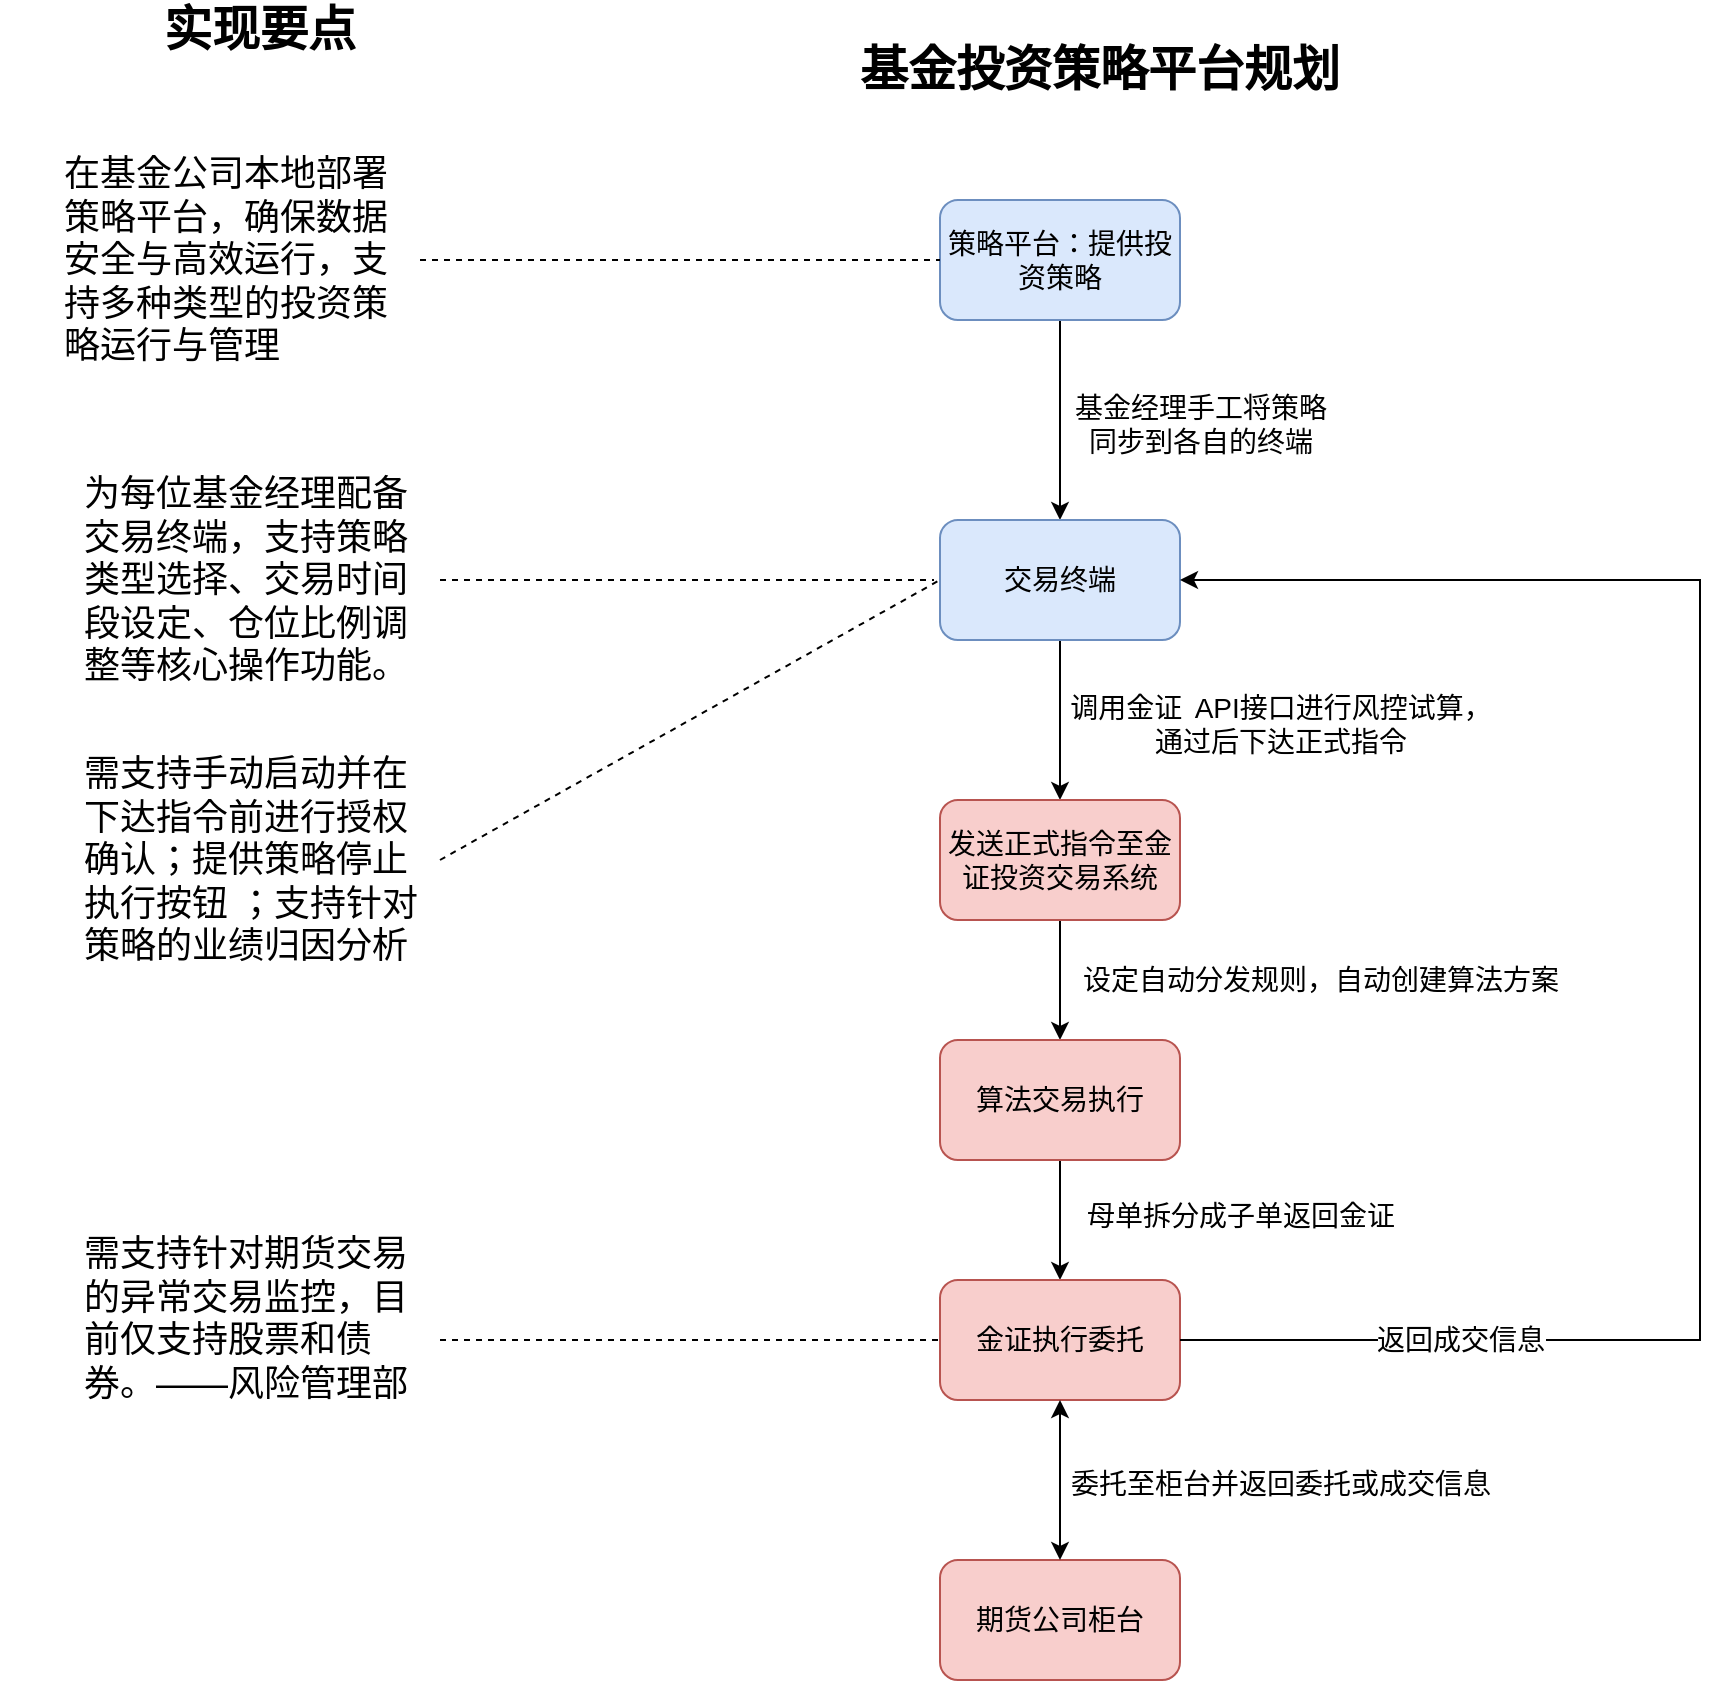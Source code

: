 <mxfile version="26.2.9">
  <diagram name="第 1 页" id="C2s2GQ9QpMTDG4sn4nTJ">
    <mxGraphModel dx="2106" dy="2191" grid="1" gridSize="10" guides="1" tooltips="1" connect="1" arrows="1" fold="1" page="1" pageScale="1" pageWidth="827" pageHeight="1169" math="0" shadow="0">
      <root>
        <mxCell id="0" />
        <mxCell id="1" parent="0" />
        <mxCell id="XIK3aIZI7pEMBTjQCiah-1" value="基金投资策略平台规划" style="text;html=1;align=center;verticalAlign=middle;whiteSpace=wrap;rounded=0;fontSize=24;fontStyle=1" vertex="1" parent="1">
          <mxGeometry x="290" y="-1110" width="260" height="30" as="geometry" />
        </mxCell>
        <mxCell id="XIK3aIZI7pEMBTjQCiah-13" value="" style="edgeStyle=orthogonalEdgeStyle;rounded=0;orthogonalLoop=1;jettySize=auto;html=1;" edge="1" parent="1" source="XIK3aIZI7pEMBTjQCiah-3" target="XIK3aIZI7pEMBTjQCiah-8">
          <mxGeometry relative="1" as="geometry" />
        </mxCell>
        <mxCell id="XIK3aIZI7pEMBTjQCiah-14" value="&lt;font style=&quot;font-size: 14px;&quot;&gt;基金经理手工将策略&lt;br&gt;同步到各自的终端&lt;/font&gt;" style="edgeLabel;html=1;align=center;verticalAlign=middle;resizable=0;points=[];" vertex="1" connectable="0" parent="XIK3aIZI7pEMBTjQCiah-13">
          <mxGeometry x="0.037" y="4" relative="1" as="geometry">
            <mxPoint x="66" as="offset" />
          </mxGeometry>
        </mxCell>
        <mxCell id="XIK3aIZI7pEMBTjQCiah-3" value="策略平台：提供投资策略" style="rounded=1;whiteSpace=wrap;html=1;fontSize=14;glass=0;strokeWidth=1;shadow=0;fillColor=#dae8fc;strokeColor=#6c8ebf;" vertex="1" parent="1">
          <mxGeometry x="340" y="-1030" width="120" height="60" as="geometry" />
        </mxCell>
        <mxCell id="XIK3aIZI7pEMBTjQCiah-4" value="&lt;h1 style=&quot;margin-top: 0px;&quot;&gt;&lt;span style=&quot;font-weight: 400;&quot;&gt;在基金公司本地部署策略平台，确保数据安全与高效运行，支持多种类型的投资策略运行与管理&lt;/span&gt;&lt;/h1&gt;" style="text;html=1;whiteSpace=wrap;overflow=hidden;rounded=0;fontSize=9;" vertex="1" parent="1">
          <mxGeometry x="-100" y="-1060" width="180" height="120" as="geometry" />
        </mxCell>
        <mxCell id="XIK3aIZI7pEMBTjQCiah-5" value="" style="endArrow=none;dashed=1;html=1;rounded=0;exitX=1;exitY=0.5;exitDx=0;exitDy=0;entryX=0;entryY=0.5;entryDx=0;entryDy=0;" edge="1" parent="1" source="XIK3aIZI7pEMBTjQCiah-4" target="XIK3aIZI7pEMBTjQCiah-3">
          <mxGeometry width="50" height="50" relative="1" as="geometry">
            <mxPoint x="80" y="-1009.17" as="sourcePoint" />
            <mxPoint x="340" y="-1010.83" as="targetPoint" />
          </mxGeometry>
        </mxCell>
        <mxCell id="XIK3aIZI7pEMBTjQCiah-6" value="实现要点" style="text;html=1;align=center;verticalAlign=middle;whiteSpace=wrap;rounded=0;fontSize=24;fontStyle=1" vertex="1" parent="1">
          <mxGeometry x="-130" y="-1130" width="260" height="30" as="geometry" />
        </mxCell>
        <mxCell id="XIK3aIZI7pEMBTjQCiah-18" value="" style="edgeStyle=orthogonalEdgeStyle;rounded=0;orthogonalLoop=1;jettySize=auto;html=1;" edge="1" parent="1" source="XIK3aIZI7pEMBTjQCiah-8" target="XIK3aIZI7pEMBTjQCiah-17">
          <mxGeometry relative="1" as="geometry" />
        </mxCell>
        <mxCell id="XIK3aIZI7pEMBTjQCiah-19" value="&lt;font style=&quot;font-size: 14px;&quot;&gt;调用金证&lt;span style=&quot;white-space: pre;&quot;&gt;&#x9;&lt;/span&gt;API接口进行风控试算，&lt;br&gt;通过后下达正式指令&lt;/font&gt;" style="edgeLabel;html=1;align=center;verticalAlign=middle;resizable=0;points=[];" vertex="1" connectable="0" parent="XIK3aIZI7pEMBTjQCiah-18">
          <mxGeometry x="0.033" y="2" relative="1" as="geometry">
            <mxPoint x="108" as="offset" />
          </mxGeometry>
        </mxCell>
        <mxCell id="XIK3aIZI7pEMBTjQCiah-8" value="交易终端" style="rounded=1;whiteSpace=wrap;html=1;fontSize=14;glass=0;strokeWidth=1;shadow=0;fillColor=#dae8fc;strokeColor=#6c8ebf;" vertex="1" parent="1">
          <mxGeometry x="340" y="-870" width="120" height="60" as="geometry" />
        </mxCell>
        <mxCell id="XIK3aIZI7pEMBTjQCiah-10" value="&lt;h1 style=&quot;margin-top: 0px;&quot;&gt;&lt;br&gt;&lt;/h1&gt;" style="text;html=1;whiteSpace=wrap;overflow=hidden;rounded=0;" vertex="1" parent="1">
          <mxGeometry x="-80" y="-880" width="180" height="120" as="geometry" />
        </mxCell>
        <mxCell id="XIK3aIZI7pEMBTjQCiah-11" value="&lt;h1 style=&quot;margin-top: 0px;&quot;&gt;&lt;span style=&quot;font-weight: 400;&quot;&gt;为每位基金经理配备交易终端，支持策略类型选择、交易时间段设定、仓位比例调整等核心操作功能。&lt;/span&gt;&lt;/h1&gt;&lt;div&gt;&lt;br&gt;&lt;/div&gt;" style="text;html=1;whiteSpace=wrap;overflow=hidden;rounded=0;fontSize=9;" vertex="1" parent="1">
          <mxGeometry x="-90" y="-900" width="180" height="120" as="geometry" />
        </mxCell>
        <mxCell id="XIK3aIZI7pEMBTjQCiah-12" value="" style="endArrow=none;dashed=1;html=1;rounded=0;exitX=1;exitY=0.5;exitDx=0;exitDy=0;" edge="1" parent="1" source="XIK3aIZI7pEMBTjQCiah-11">
          <mxGeometry width="50" height="50" relative="1" as="geometry">
            <mxPoint x="300" y="-810" as="sourcePoint" />
            <mxPoint x="337" y="-840" as="targetPoint" />
          </mxGeometry>
        </mxCell>
        <mxCell id="XIK3aIZI7pEMBTjQCiah-15" value="&lt;h1 style=&quot;margin-top: 0px;&quot;&gt;&lt;span style=&quot;font-weight: 400;&quot;&gt;需支持手动启动并在下达指令前进行授权确认；提供策略停止执行按钮 ；支持针对策略的业绩归因分析&lt;/span&gt;&lt;/h1&gt;" style="text;html=1;whiteSpace=wrap;overflow=hidden;rounded=0;fontSize=9;" vertex="1" parent="1">
          <mxGeometry x="-90" y="-760" width="180" height="120" as="geometry" />
        </mxCell>
        <mxCell id="XIK3aIZI7pEMBTjQCiah-16" value="" style="endArrow=none;dashed=1;html=1;rounded=0;exitX=1;exitY=0.5;exitDx=0;exitDy=0;entryX=0;entryY=0.5;entryDx=0;entryDy=0;" edge="1" parent="1" source="XIK3aIZI7pEMBTjQCiah-15" target="XIK3aIZI7pEMBTjQCiah-8">
          <mxGeometry width="50" height="50" relative="1" as="geometry">
            <mxPoint x="300" y="-810" as="sourcePoint" />
            <mxPoint x="350" y="-860" as="targetPoint" />
          </mxGeometry>
        </mxCell>
        <mxCell id="XIK3aIZI7pEMBTjQCiah-22" value="" style="edgeStyle=orthogonalEdgeStyle;rounded=0;orthogonalLoop=1;jettySize=auto;html=1;" edge="1" parent="1" source="XIK3aIZI7pEMBTjQCiah-17" target="XIK3aIZI7pEMBTjQCiah-20">
          <mxGeometry relative="1" as="geometry" />
        </mxCell>
        <mxCell id="XIK3aIZI7pEMBTjQCiah-25" value="&lt;font style=&quot;font-size: 14px;&quot;&gt;设定自动分发规则，自动创建算法方案&lt;/font&gt;" style="edgeLabel;html=1;align=center;verticalAlign=middle;resizable=0;points=[];" vertex="1" connectable="0" parent="XIK3aIZI7pEMBTjQCiah-22">
          <mxGeometry x="-0.044" y="1" relative="1" as="geometry">
            <mxPoint x="129" y="1" as="offset" />
          </mxGeometry>
        </mxCell>
        <mxCell id="XIK3aIZI7pEMBTjQCiah-17" value="发送正式指令至金证投资交易系统" style="rounded=1;whiteSpace=wrap;html=1;labelBackgroundColor=none;fillColor=#f8cecc;strokeColor=#b85450;fontSize=14;" vertex="1" parent="1">
          <mxGeometry x="340" y="-730" width="120" height="60" as="geometry" />
        </mxCell>
        <mxCell id="XIK3aIZI7pEMBTjQCiah-23" value="" style="edgeStyle=orthogonalEdgeStyle;rounded=0;orthogonalLoop=1;jettySize=auto;html=1;" edge="1" parent="1" source="XIK3aIZI7pEMBTjQCiah-20" target="XIK3aIZI7pEMBTjQCiah-21">
          <mxGeometry relative="1" as="geometry" />
        </mxCell>
        <mxCell id="XIK3aIZI7pEMBTjQCiah-24" value="&lt;font style=&quot;font-size: 14px;&quot;&gt;母单拆分成子单返回金证&lt;/font&gt;&lt;div&gt;&lt;br&gt;&lt;/div&gt;" style="edgeLabel;html=1;align=center;verticalAlign=middle;resizable=0;points=[];" vertex="1" connectable="0" parent="XIK3aIZI7pEMBTjQCiah-23">
          <mxGeometry x="0.133" y="-2" relative="1" as="geometry">
            <mxPoint x="92" as="offset" />
          </mxGeometry>
        </mxCell>
        <mxCell id="XIK3aIZI7pEMBTjQCiah-20" value="算法交易执行" style="rounded=1;whiteSpace=wrap;html=1;labelBackgroundColor=none;fillColor=#f8cecc;strokeColor=#b85450;fontSize=14;" vertex="1" parent="1">
          <mxGeometry x="340" y="-610" width="120" height="60" as="geometry" />
        </mxCell>
        <mxCell id="XIK3aIZI7pEMBTjQCiah-21" value="金证执行委托" style="rounded=1;whiteSpace=wrap;html=1;labelBackgroundColor=none;fillColor=#f8cecc;strokeColor=#b85450;fontSize=14;" vertex="1" parent="1">
          <mxGeometry x="340" y="-490" width="120" height="60" as="geometry" />
        </mxCell>
        <mxCell id="XIK3aIZI7pEMBTjQCiah-26" value="期货公司柜台" style="rounded=1;whiteSpace=wrap;html=1;labelBackgroundColor=none;fillColor=#f8cecc;strokeColor=#b85450;fontSize=14;" vertex="1" parent="1">
          <mxGeometry x="340" y="-350" width="120" height="60" as="geometry" />
        </mxCell>
        <mxCell id="XIK3aIZI7pEMBTjQCiah-29" value="&lt;h1 style=&quot;margin-top: 0px;&quot;&gt;&lt;span style=&quot;font-weight: 400;&quot;&gt;需支持针对期货交易的异常交易监控，目前仅支持股票和债券。——风险管理部&lt;/span&gt;&lt;/h1&gt;" style="text;html=1;whiteSpace=wrap;overflow=hidden;rounded=0;fontSize=9;" vertex="1" parent="1">
          <mxGeometry x="-90" y="-520" width="180" height="120" as="geometry" />
        </mxCell>
        <mxCell id="XIK3aIZI7pEMBTjQCiah-31" value="" style="endArrow=none;dashed=1;html=1;rounded=0;exitX=1;exitY=0.5;exitDx=0;exitDy=0;entryX=0;entryY=0.5;entryDx=0;entryDy=0;" edge="1" parent="1" source="XIK3aIZI7pEMBTjQCiah-29" target="XIK3aIZI7pEMBTjQCiah-21">
          <mxGeometry width="50" height="50" relative="1" as="geometry">
            <mxPoint x="300" y="-650" as="sourcePoint" />
            <mxPoint x="350" y="-700" as="targetPoint" />
          </mxGeometry>
        </mxCell>
        <mxCell id="XIK3aIZI7pEMBTjQCiah-34" value="" style="endArrow=classic;startArrow=classic;html=1;rounded=0;exitX=0.5;exitY=0;exitDx=0;exitDy=0;" edge="1" parent="1" source="XIK3aIZI7pEMBTjQCiah-26">
          <mxGeometry width="50" height="50" relative="1" as="geometry">
            <mxPoint x="300" y="-550" as="sourcePoint" />
            <mxPoint x="400" y="-430" as="targetPoint" />
          </mxGeometry>
        </mxCell>
        <mxCell id="XIK3aIZI7pEMBTjQCiah-35" value="&lt;font style=&quot;font-size: 14px;&quot;&gt;委托至柜台并返回委托或成交信息&lt;/font&gt;" style="edgeLabel;html=1;align=center;verticalAlign=middle;resizable=0;points=[];" vertex="1" connectable="0" parent="XIK3aIZI7pEMBTjQCiah-34">
          <mxGeometry x="-0.048" y="-3" relative="1" as="geometry">
            <mxPoint x="107" as="offset" />
          </mxGeometry>
        </mxCell>
        <mxCell id="XIK3aIZI7pEMBTjQCiah-36" value="" style="endArrow=classic;html=1;rounded=0;exitX=1;exitY=0.5;exitDx=0;exitDy=0;entryX=1;entryY=0.5;entryDx=0;entryDy=0;" edge="1" parent="1" source="XIK3aIZI7pEMBTjQCiah-21" target="XIK3aIZI7pEMBTjQCiah-8">
          <mxGeometry width="50" height="50" relative="1" as="geometry">
            <mxPoint x="300" y="-550" as="sourcePoint" />
            <mxPoint x="720" y="-900" as="targetPoint" />
            <Array as="points">
              <mxPoint x="720" y="-460" />
              <mxPoint x="720" y="-840" />
            </Array>
          </mxGeometry>
        </mxCell>
        <mxCell id="XIK3aIZI7pEMBTjQCiah-37" value="&lt;font style=&quot;font-size: 14px;&quot;&gt;返回成交信息&lt;/font&gt;" style="edgeLabel;html=1;align=center;verticalAlign=middle;resizable=0;points=[];" vertex="1" connectable="0" parent="XIK3aIZI7pEMBTjQCiah-36">
          <mxGeometry x="0.036" y="-2" relative="1" as="geometry">
            <mxPoint x="-122" y="206" as="offset" />
          </mxGeometry>
        </mxCell>
      </root>
    </mxGraphModel>
  </diagram>
</mxfile>
